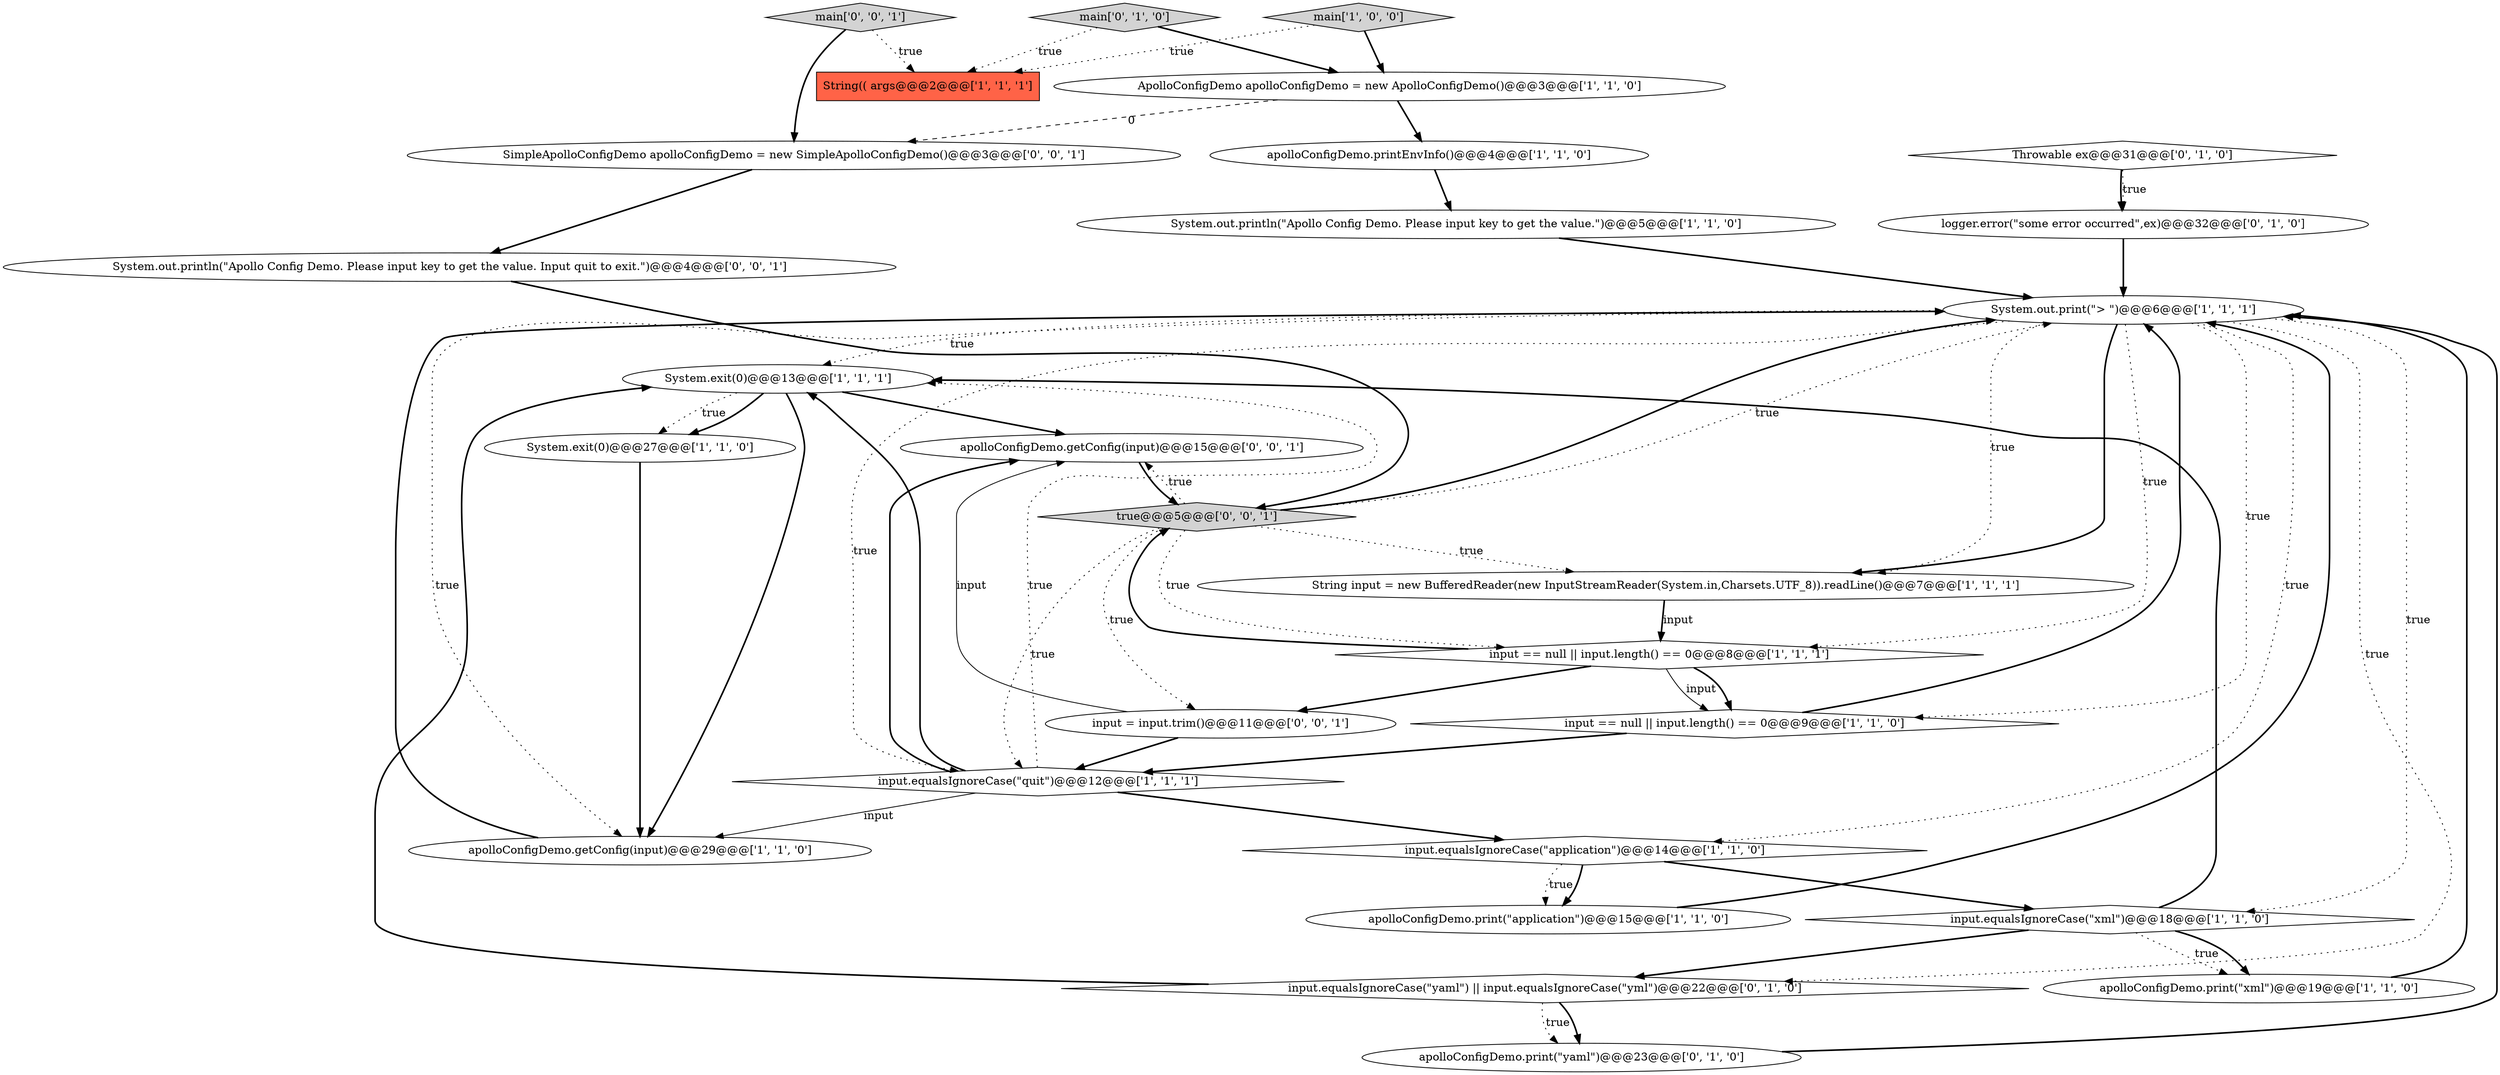 digraph {
3 [style = filled, label = "System.out.print(\"> \")@@@6@@@['1', '1', '1']", fillcolor = white, shape = ellipse image = "AAA0AAABBB1BBB"];
7 [style = filled, label = "apolloConfigDemo.print(\"xml\")@@@19@@@['1', '1', '0']", fillcolor = white, shape = ellipse image = "AAA0AAABBB1BBB"];
23 [style = filled, label = "SimpleApolloConfigDemo apolloConfigDemo = new SimpleApolloConfigDemo()@@@3@@@['0', '0', '1']", fillcolor = white, shape = ellipse image = "AAA0AAABBB3BBB"];
11 [style = filled, label = "System.exit(0)@@@13@@@['1', '1', '1']", fillcolor = white, shape = ellipse image = "AAA0AAABBB1BBB"];
2 [style = filled, label = "System.out.println(\"Apollo Config Demo. Please input key to get the value.\")@@@5@@@['1', '1', '0']", fillcolor = white, shape = ellipse image = "AAA0AAABBB1BBB"];
22 [style = filled, label = "apolloConfigDemo.getConfig(input)@@@15@@@['0', '0', '1']", fillcolor = white, shape = ellipse image = "AAA0AAABBB3BBB"];
16 [style = filled, label = "input.equalsIgnoreCase(\"xml\")@@@18@@@['1', '1', '0']", fillcolor = white, shape = diamond image = "AAA0AAABBB1BBB"];
9 [style = filled, label = "apolloConfigDemo.printEnvInfo()@@@4@@@['1', '1', '0']", fillcolor = white, shape = ellipse image = "AAA0AAABBB1BBB"];
4 [style = filled, label = "apolloConfigDemo.print(\"application\")@@@15@@@['1', '1', '0']", fillcolor = white, shape = ellipse image = "AAA0AAABBB1BBB"];
26 [style = filled, label = "main['0', '0', '1']", fillcolor = lightgray, shape = diamond image = "AAA0AAABBB3BBB"];
21 [style = filled, label = "apolloConfigDemo.print(\"yaml\")@@@23@@@['0', '1', '0']", fillcolor = white, shape = ellipse image = "AAA1AAABBB2BBB"];
15 [style = filled, label = "apolloConfigDemo.getConfig(input)@@@29@@@['1', '1', '0']", fillcolor = white, shape = ellipse image = "AAA0AAABBB1BBB"];
20 [style = filled, label = "input.equalsIgnoreCase(\"yaml\") || input.equalsIgnoreCase(\"yml\")@@@22@@@['0', '1', '0']", fillcolor = white, shape = diamond image = "AAA1AAABBB2BBB"];
6 [style = filled, label = "input.equalsIgnoreCase(\"quit\")@@@12@@@['1', '1', '1']", fillcolor = white, shape = diamond image = "AAA0AAABBB1BBB"];
5 [style = filled, label = "main['1', '0', '0']", fillcolor = lightgray, shape = diamond image = "AAA0AAABBB1BBB"];
12 [style = filled, label = "input == null || input.length() == 0@@@8@@@['1', '1', '1']", fillcolor = white, shape = diamond image = "AAA0AAABBB1BBB"];
14 [style = filled, label = "String(( args@@@2@@@['1', '1', '1']", fillcolor = tomato, shape = box image = "AAA0AAABBB1BBB"];
8 [style = filled, label = "System.exit(0)@@@27@@@['1', '1', '0']", fillcolor = white, shape = ellipse image = "AAA0AAABBB1BBB"];
1 [style = filled, label = "input == null || input.length() == 0@@@9@@@['1', '1', '0']", fillcolor = white, shape = diamond image = "AAA0AAABBB1BBB"];
17 [style = filled, label = "main['0', '1', '0']", fillcolor = lightgray, shape = diamond image = "AAA0AAABBB2BBB"];
13 [style = filled, label = "input.equalsIgnoreCase(\"application\")@@@14@@@['1', '1', '0']", fillcolor = white, shape = diamond image = "AAA0AAABBB1BBB"];
27 [style = filled, label = "input = input.trim()@@@11@@@['0', '0', '1']", fillcolor = white, shape = ellipse image = "AAA0AAABBB3BBB"];
19 [style = filled, label = "Throwable ex@@@31@@@['0', '1', '0']", fillcolor = white, shape = diamond image = "AAA1AAABBB2BBB"];
0 [style = filled, label = "String input = new BufferedReader(new InputStreamReader(System.in,Charsets.UTF_8)).readLine()@@@7@@@['1', '1', '1']", fillcolor = white, shape = ellipse image = "AAA0AAABBB1BBB"];
24 [style = filled, label = "System.out.println(\"Apollo Config Demo. Please input key to get the value. Input quit to exit.\")@@@4@@@['0', '0', '1']", fillcolor = white, shape = ellipse image = "AAA0AAABBB3BBB"];
10 [style = filled, label = "ApolloConfigDemo apolloConfigDemo = new ApolloConfigDemo()@@@3@@@['1', '1', '0']", fillcolor = white, shape = ellipse image = "AAA0AAABBB1BBB"];
18 [style = filled, label = "logger.error(\"some error occurred\",ex)@@@32@@@['0', '1', '0']", fillcolor = white, shape = ellipse image = "AAA1AAABBB2BBB"];
25 [style = filled, label = "true@@@5@@@['0', '0', '1']", fillcolor = lightgray, shape = diamond image = "AAA0AAABBB3BBB"];
18->3 [style = bold, label=""];
3->12 [style = dotted, label="true"];
12->25 [style = bold, label=""];
5->14 [style = dotted, label="true"];
27->22 [style = solid, label="input"];
11->22 [style = bold, label=""];
12->27 [style = bold, label=""];
21->3 [style = bold, label=""];
25->3 [style = bold, label=""];
25->12 [style = dotted, label="true"];
3->15 [style = dotted, label="true"];
13->4 [style = dotted, label="true"];
17->14 [style = dotted, label="true"];
13->4 [style = bold, label=""];
20->21 [style = dotted, label="true"];
23->24 [style = bold, label=""];
3->1 [style = dotted, label="true"];
12->1 [style = solid, label="input"];
10->9 [style = bold, label=""];
6->15 [style = solid, label="input"];
6->11 [style = bold, label=""];
3->20 [style = dotted, label="true"];
9->2 [style = bold, label=""];
12->1 [style = bold, label=""];
6->13 [style = bold, label=""];
25->6 [style = dotted, label="true"];
11->15 [style = bold, label=""];
25->22 [style = dotted, label="true"];
6->22 [style = bold, label=""];
16->7 [style = dotted, label="true"];
1->6 [style = bold, label=""];
5->10 [style = bold, label=""];
19->18 [style = dotted, label="true"];
2->3 [style = bold, label=""];
3->0 [style = dotted, label="true"];
7->3 [style = bold, label=""];
20->21 [style = bold, label=""];
25->27 [style = dotted, label="true"];
11->8 [style = dotted, label="true"];
1->3 [style = bold, label=""];
0->12 [style = bold, label=""];
26->14 [style = dotted, label="true"];
13->16 [style = bold, label=""];
11->8 [style = bold, label=""];
22->25 [style = bold, label=""];
3->0 [style = bold, label=""];
25->0 [style = dotted, label="true"];
0->12 [style = solid, label="input"];
3->6 [style = dotted, label="true"];
3->11 [style = dotted, label="true"];
15->3 [style = bold, label=""];
16->20 [style = bold, label=""];
25->3 [style = dotted, label="true"];
16->7 [style = bold, label=""];
26->23 [style = bold, label=""];
27->6 [style = bold, label=""];
24->25 [style = bold, label=""];
10->23 [style = dashed, label="0"];
3->16 [style = dotted, label="true"];
16->11 [style = bold, label=""];
19->18 [style = bold, label=""];
4->3 [style = bold, label=""];
3->13 [style = dotted, label="true"];
17->10 [style = bold, label=""];
8->15 [style = bold, label=""];
6->11 [style = dotted, label="true"];
20->11 [style = bold, label=""];
}

